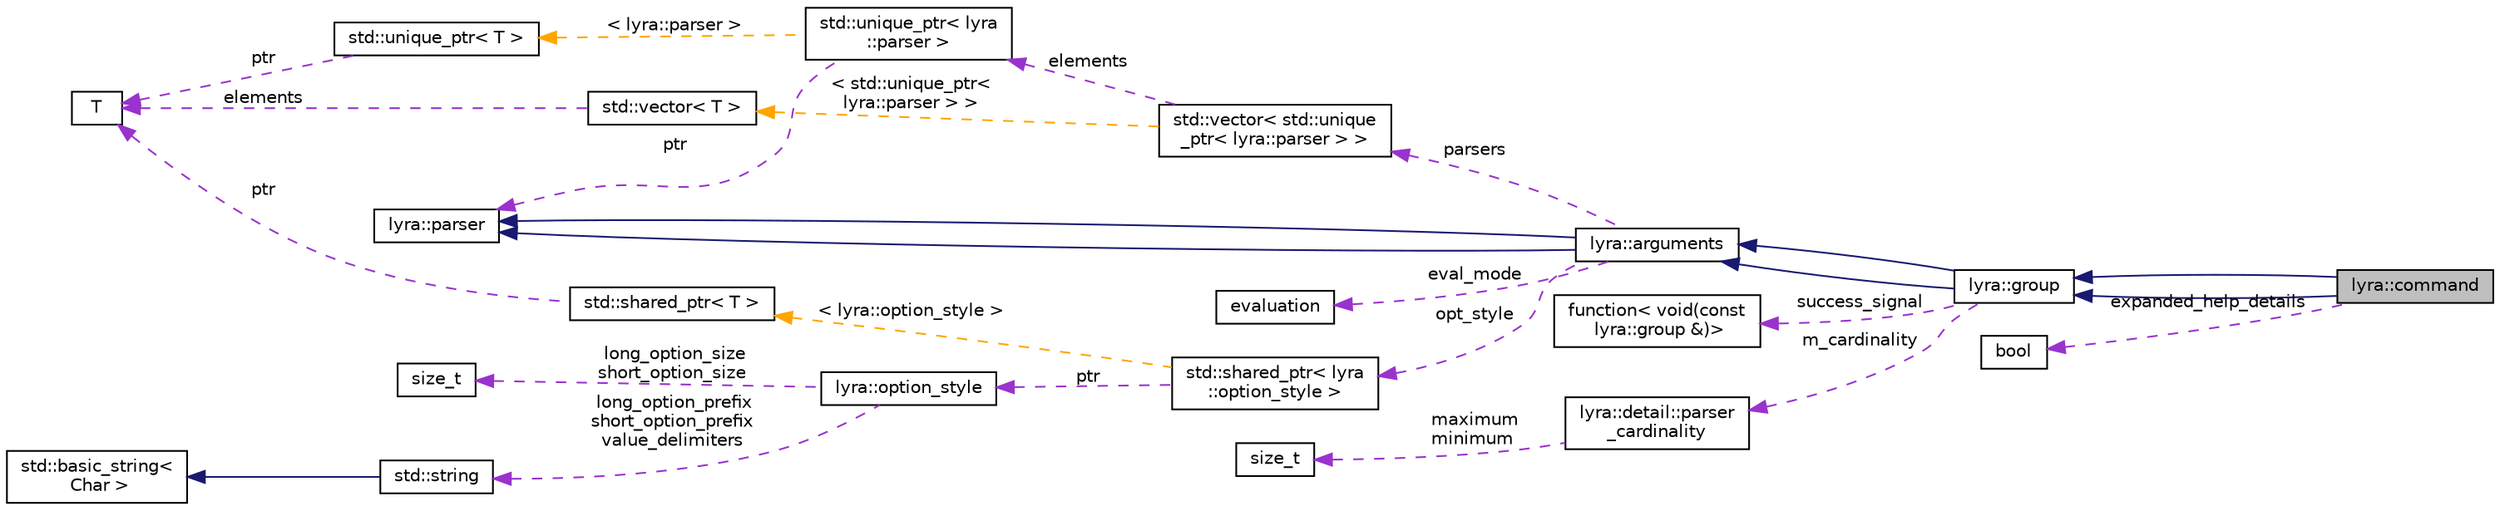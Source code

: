 digraph "lyra::command"
{
 // INTERACTIVE_SVG=YES
 // LATEX_PDF_SIZE
  edge [fontname="Helvetica",fontsize="10",labelfontname="Helvetica",labelfontsize="10"];
  node [fontname="Helvetica",fontsize="10",shape=record];
  rankdir="LR";
  Node1 [label="lyra::command",height=0.2,width=0.4,color="black", fillcolor="grey75", style="filled", fontcolor="black",tooltip=" "];
  Node2 -> Node1 [dir="back",color="midnightblue",fontsize="10",style="solid",fontname="Helvetica"];
  Node2 [label="lyra::group",height=0.2,width=0.4,color="black", fillcolor="white", style="filled",URL="$classlyra_1_1group.html",tooltip=" "];
  Node3 -> Node2 [dir="back",color="midnightblue",fontsize="10",style="solid",fontname="Helvetica"];
  Node3 [label="lyra::arguments",height=0.2,width=0.4,color="black", fillcolor="white", style="filled",URL="$classlyra_1_1arguments.html",tooltip=" "];
  Node4 -> Node3 [dir="back",color="midnightblue",fontsize="10",style="solid",fontname="Helvetica"];
  Node4 [label="lyra::parser",height=0.2,width=0.4,color="black", fillcolor="white", style="filled",URL="$classlyra_1_1parser.html",tooltip=" "];
  Node4 -> Node3 [dir="back",color="midnightblue",fontsize="10",style="solid",fontname="Helvetica"];
  Node5 -> Node3 [dir="back",color="darkorchid3",fontsize="10",style="dashed",label=" opt_style" ,fontname="Helvetica"];
  Node5 [label="std::shared_ptr\< lyra\l::option_style \>",height=0.2,width=0.4,color="black", fillcolor="white", style="filled",tooltip=" "];
  Node6 -> Node5 [dir="back",color="darkorchid3",fontsize="10",style="dashed",label=" ptr" ,fontname="Helvetica"];
  Node6 [label="lyra::option_style",height=0.2,width=0.4,color="black", fillcolor="white", style="filled",URL="$structlyra_1_1option__style.html",tooltip=" "];
  Node7 -> Node6 [dir="back",color="darkorchid3",fontsize="10",style="dashed",label=" long_option_prefix\nshort_option_prefix\nvalue_delimiters" ,fontname="Helvetica"];
  Node7 [label="std::string",height=0.2,width=0.4,color="black", fillcolor="white", style="filled",tooltip=" "];
  Node8 -> Node7 [dir="back",color="midnightblue",fontsize="10",style="solid",fontname="Helvetica"];
  Node8 [label="std::basic_string\<\l Char \>",height=0.2,width=0.4,color="black", fillcolor="white", style="filled",tooltip=" "];
  Node9 -> Node6 [dir="back",color="darkorchid3",fontsize="10",style="dashed",label=" long_option_size\nshort_option_size" ,fontname="Helvetica"];
  Node9 [label="size_t",height=0.2,width=0.4,color="black", fillcolor="white", style="filled",tooltip=" "];
  Node10 -> Node5 [dir="back",color="orange",fontsize="10",style="dashed",label=" \< lyra::option_style \>" ,fontname="Helvetica"];
  Node10 [label="std::shared_ptr\< T \>",height=0.2,width=0.4,color="black", fillcolor="white", style="filled",tooltip=" "];
  Node11 -> Node10 [dir="back",color="darkorchid3",fontsize="10",style="dashed",label=" ptr" ,fontname="Helvetica"];
  Node11 [label="T",height=0.2,width=0.4,color="black", fillcolor="white", style="filled",tooltip=" "];
  Node12 -> Node3 [dir="back",color="darkorchid3",fontsize="10",style="dashed",label=" parsers" ,fontname="Helvetica"];
  Node12 [label="std::vector\< std::unique\l_ptr\< lyra::parser \> \>",height=0.2,width=0.4,color="black", fillcolor="white", style="filled",tooltip=" "];
  Node13 -> Node12 [dir="back",color="darkorchid3",fontsize="10",style="dashed",label=" elements" ,fontname="Helvetica"];
  Node13 [label="std::unique_ptr\< lyra\l::parser \>",height=0.2,width=0.4,color="black", fillcolor="white", style="filled",tooltip=" "];
  Node4 -> Node13 [dir="back",color="darkorchid3",fontsize="10",style="dashed",label=" ptr" ,fontname="Helvetica"];
  Node14 -> Node13 [dir="back",color="orange",fontsize="10",style="dashed",label=" \< lyra::parser \>" ,fontname="Helvetica"];
  Node14 [label="std::unique_ptr\< T \>",height=0.2,width=0.4,color="black", fillcolor="white", style="filled",tooltip=" "];
  Node11 -> Node14 [dir="back",color="darkorchid3",fontsize="10",style="dashed",label=" ptr" ,fontname="Helvetica"];
  Node15 -> Node12 [dir="back",color="orange",fontsize="10",style="dashed",label=" \< std::unique_ptr\<\l lyra::parser \> \>" ,fontname="Helvetica"];
  Node15 [label="std::vector\< T \>",height=0.2,width=0.4,color="black", fillcolor="white", style="filled",tooltip=" "];
  Node11 -> Node15 [dir="back",color="darkorchid3",fontsize="10",style="dashed",label=" elements" ,fontname="Helvetica"];
  Node16 -> Node3 [dir="back",color="darkorchid3",fontsize="10",style="dashed",label=" eval_mode" ,fontname="Helvetica"];
  Node16 [label="evaluation",height=0.2,width=0.4,color="black", fillcolor="white", style="filled",tooltip=" "];
  Node3 -> Node2 [dir="back",color="midnightblue",fontsize="10",style="solid",fontname="Helvetica"];
  Node17 -> Node2 [dir="back",color="darkorchid3",fontsize="10",style="dashed",label=" success_signal" ,fontname="Helvetica"];
  Node17 [label="function\< void(const\l lyra::group &)\>",height=0.2,width=0.4,color="black", fillcolor="white", style="filled",tooltip=" "];
  Node18 -> Node2 [dir="back",color="darkorchid3",fontsize="10",style="dashed",label=" m_cardinality" ,fontname="Helvetica"];
  Node18 [label="lyra::detail::parser\l_cardinality",height=0.2,width=0.4,color="black", fillcolor="white", style="filled",URL="$structlyra_1_1detail_1_1parser__cardinality.html",tooltip=" "];
  Node19 -> Node18 [dir="back",color="darkorchid3",fontsize="10",style="dashed",label=" maximum\nminimum" ,fontname="Helvetica"];
  Node19 [label="size_t",height=0.2,width=0.4,color="black", fillcolor="white", style="filled",tooltip=" "];
  Node2 -> Node1 [dir="back",color="midnightblue",fontsize="10",style="solid",fontname="Helvetica"];
  Node20 -> Node1 [dir="back",color="darkorchid3",fontsize="10",style="dashed",label=" expanded_help_details" ,fontname="Helvetica"];
  Node20 [label="bool",height=0.2,width=0.4,color="black", fillcolor="white", style="filled",tooltip=" "];
}
